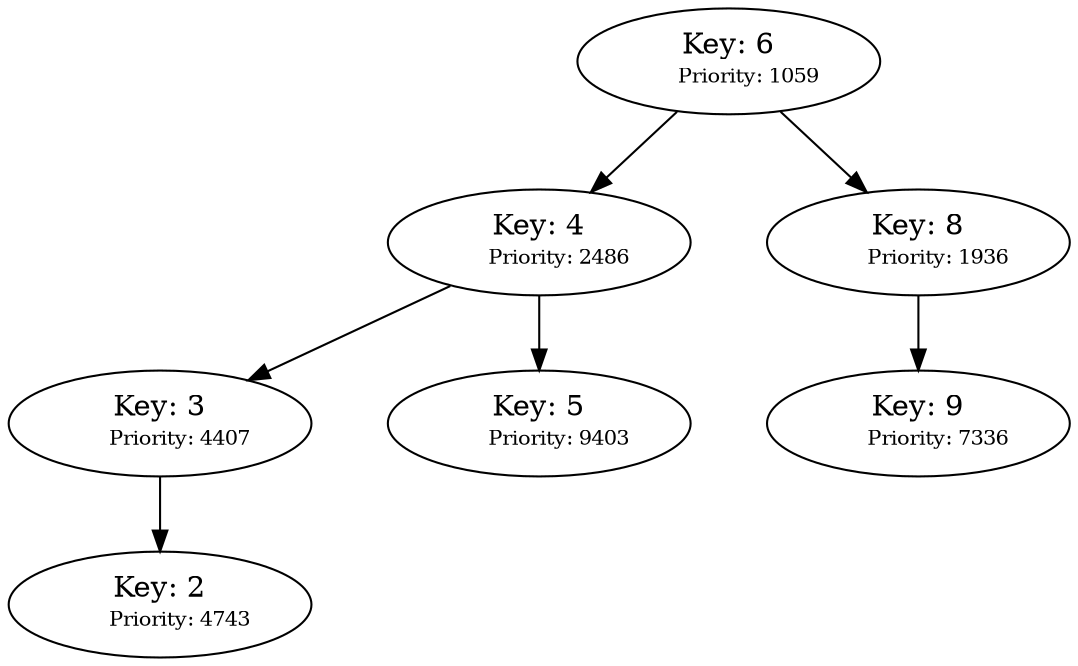  digraph Treap {
 	graph [ dpi = 300 ]; 
 	size ="50";
 	nodesep=0.5   ;
    ranksep=0.5;
    6 -> 4;
    6 -> 8;
    8 -> 9;
    4 -> 3;
    4 -> 5;
    3 -> 2;


 	6[label=<Key: 6<BR />
    <FONT POINT-SIZE="10">Priority: 1059</FONT>>];
 	4[label=<Key: 4<BR />
    <FONT POINT-SIZE="10">Priority: 2486</FONT>>];
 	8[label=<Key: 8<BR />
    <FONT POINT-SIZE="10">Priority: 1936</FONT>>];
 	3[label=<Key: 3<BR />
    <FONT POINT-SIZE="10">Priority: 4407</FONT>>];
 	5[label=<Key: 5<BR />
    <FONT POINT-SIZE="10">Priority: 9403</FONT>>];
 	2[label=<Key: 2<BR />
    <FONT POINT-SIZE="10">Priority: 4743</FONT>>];
    9[label=<Key: 9<BR />
    <FONT POINT-SIZE="10">Priority: 7336</FONT>>];

 }    
